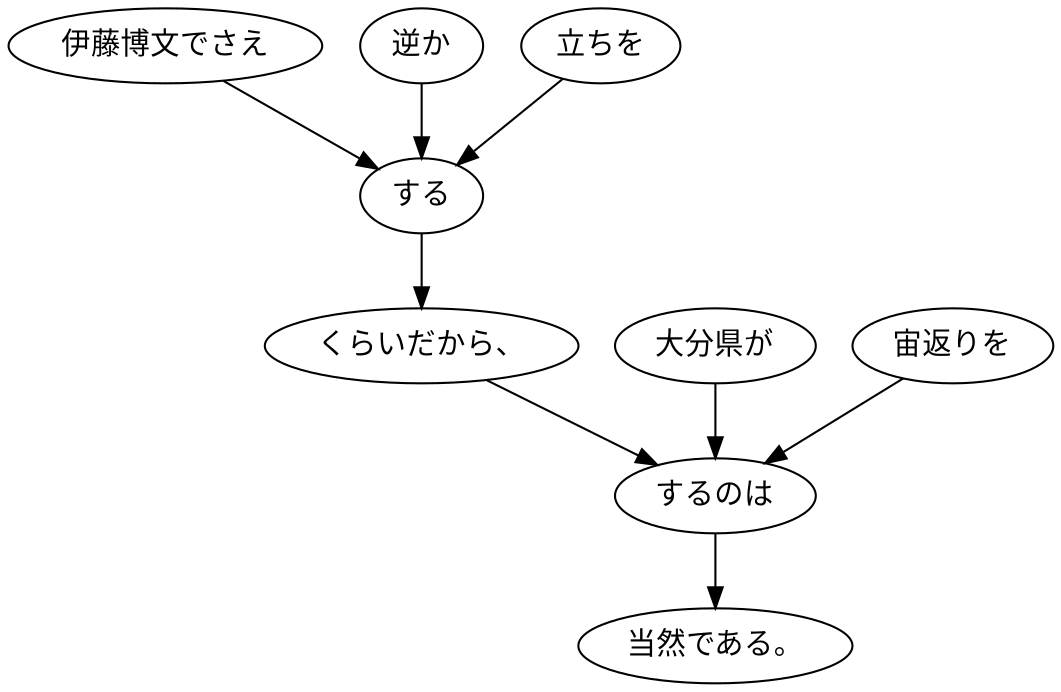 digraph graph6570 {
	node0 [label="伊藤博文でさえ"];
	node1 [label="逆か"];
	node2 [label="立ちを"];
	node3 [label="する"];
	node4 [label="くらいだから、"];
	node5 [label="大分県が"];
	node6 [label="宙返りを"];
	node7 [label="するのは"];
	node8 [label="当然である。"];
	node0 -> node3;
	node1 -> node3;
	node2 -> node3;
	node3 -> node4;
	node4 -> node7;
	node5 -> node7;
	node6 -> node7;
	node7 -> node8;
}
